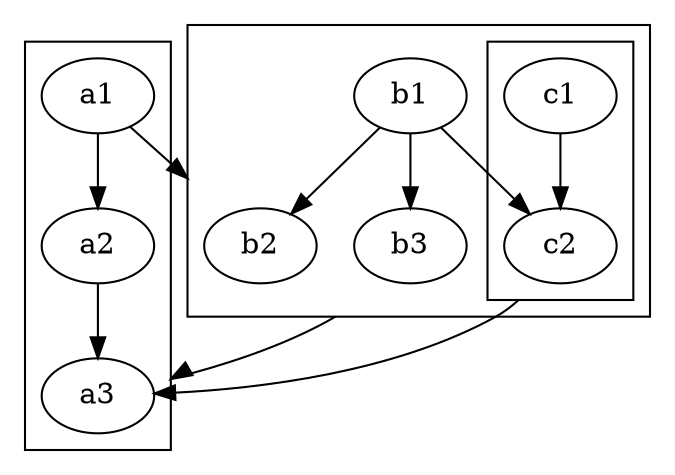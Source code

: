 digraph G {
	graph [compound=true];
	node [label="\N"];
	graph [bb="0,0,316,220"];
	subgraph clusterA {
		graph [bb="8,8,78,204"];
		a1 [pos="43,178", width="0.75", height="0.50"];
		a2 [pos="43,106", width="0.75", height="0.50"];
		a3 [pos="43,34", width="0.75", height="0.50"];
		a1 -> a2 [pos="e,43,124 43,160 43,152 43,143 43,134"];
		a2 -> a3 [pos="e,43,52 43,88 43,80 43,71 43,62"];
	}
	subgraph clusterB {
		graph [bb="86,72,308,212"];
		subgraph clusterC {
			graph [bb="230,80,300,204"];
			c1 [pos="265,178", width="0.75", height="0.50"];
			c2 [pos="265,106", width="0.75", height="0.50"];
			c1 -> c2 [pos="e,265,124 265,160 265,152 265,143 265,134"];
		}
		b1 [pos="193,178", width="0.75", height="0.50"];
		b2 [pos="121,106", width="0.75", height="0.50"];
		b3 [pos="193,106", width="0.75", height="0.50"];
		b1 -> b2 [pos="e,136,121 178,163 168,153 155,140 143,128"];
		b1 -> b3 [pos="e,193,124 193,160 193,152 193,143 193,134"];
		b1 -> c2 [pos="e,250,121 208,163 218,153 231,140 243,128"];
	}
	a1 -> b2 [lhead=clusterB, pos="e,86,138 59,163 65,158 72,152 79,145"];
	c2 -> a3 [ltail=clusterC, pos="e,70,37 245,80 242,77 238,74 234,72 209,57 128,45 80,38"];
	b3 -> a3 [lhead=clusterA, ltail=clusterB, pos="e,78,41 157,72 133,57 102,48 79,42"];
}
